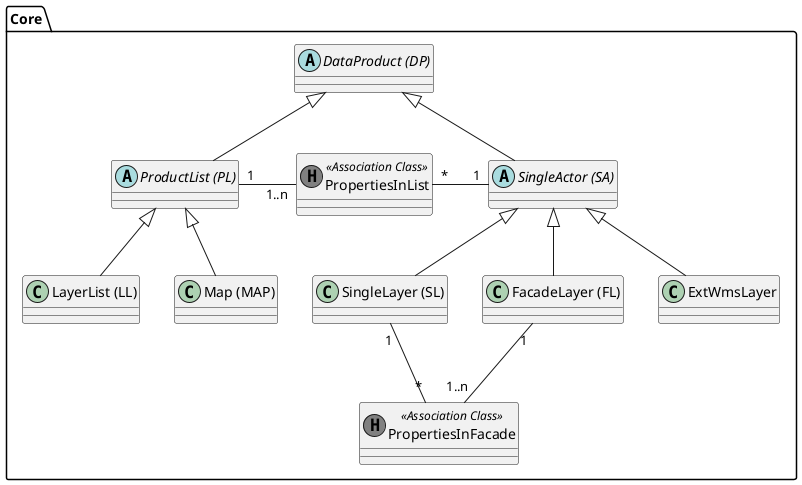 @startuml
package Core {
  abstract class "DataProduct (DP)" as dp

  abstract class "ProductList (PL)" as pl
  class "LayerList (LL)" as ll
  class "Map (MAP)" as map

  abstract class "SingleActor (SA)" as sa
  class "FacadeLayer (FL)" as fl
  class "SingleLayer (SL)" as sl
  class "ExtWmsLayer" as ewl

  class "PropertiesInFacade" as pif << (H, grey) Association Class >>
  class "PropertiesInList" as pil << (H, grey) Association Class >>

  dp <|-- pl
  pl <|-- ll
  pl <|-- map

  dp <|-- sa
  sa <|-- sl
  sa <|-- fl
  sa <|-- ewl

  pl "1" -right- "1..n" pil : "      "
  pil "*" -right- "1" sa : "      "


  fl "1" -- "1..n" pif : "      "
  pif "*" -up- "1" sl : "      "
}
@enduml